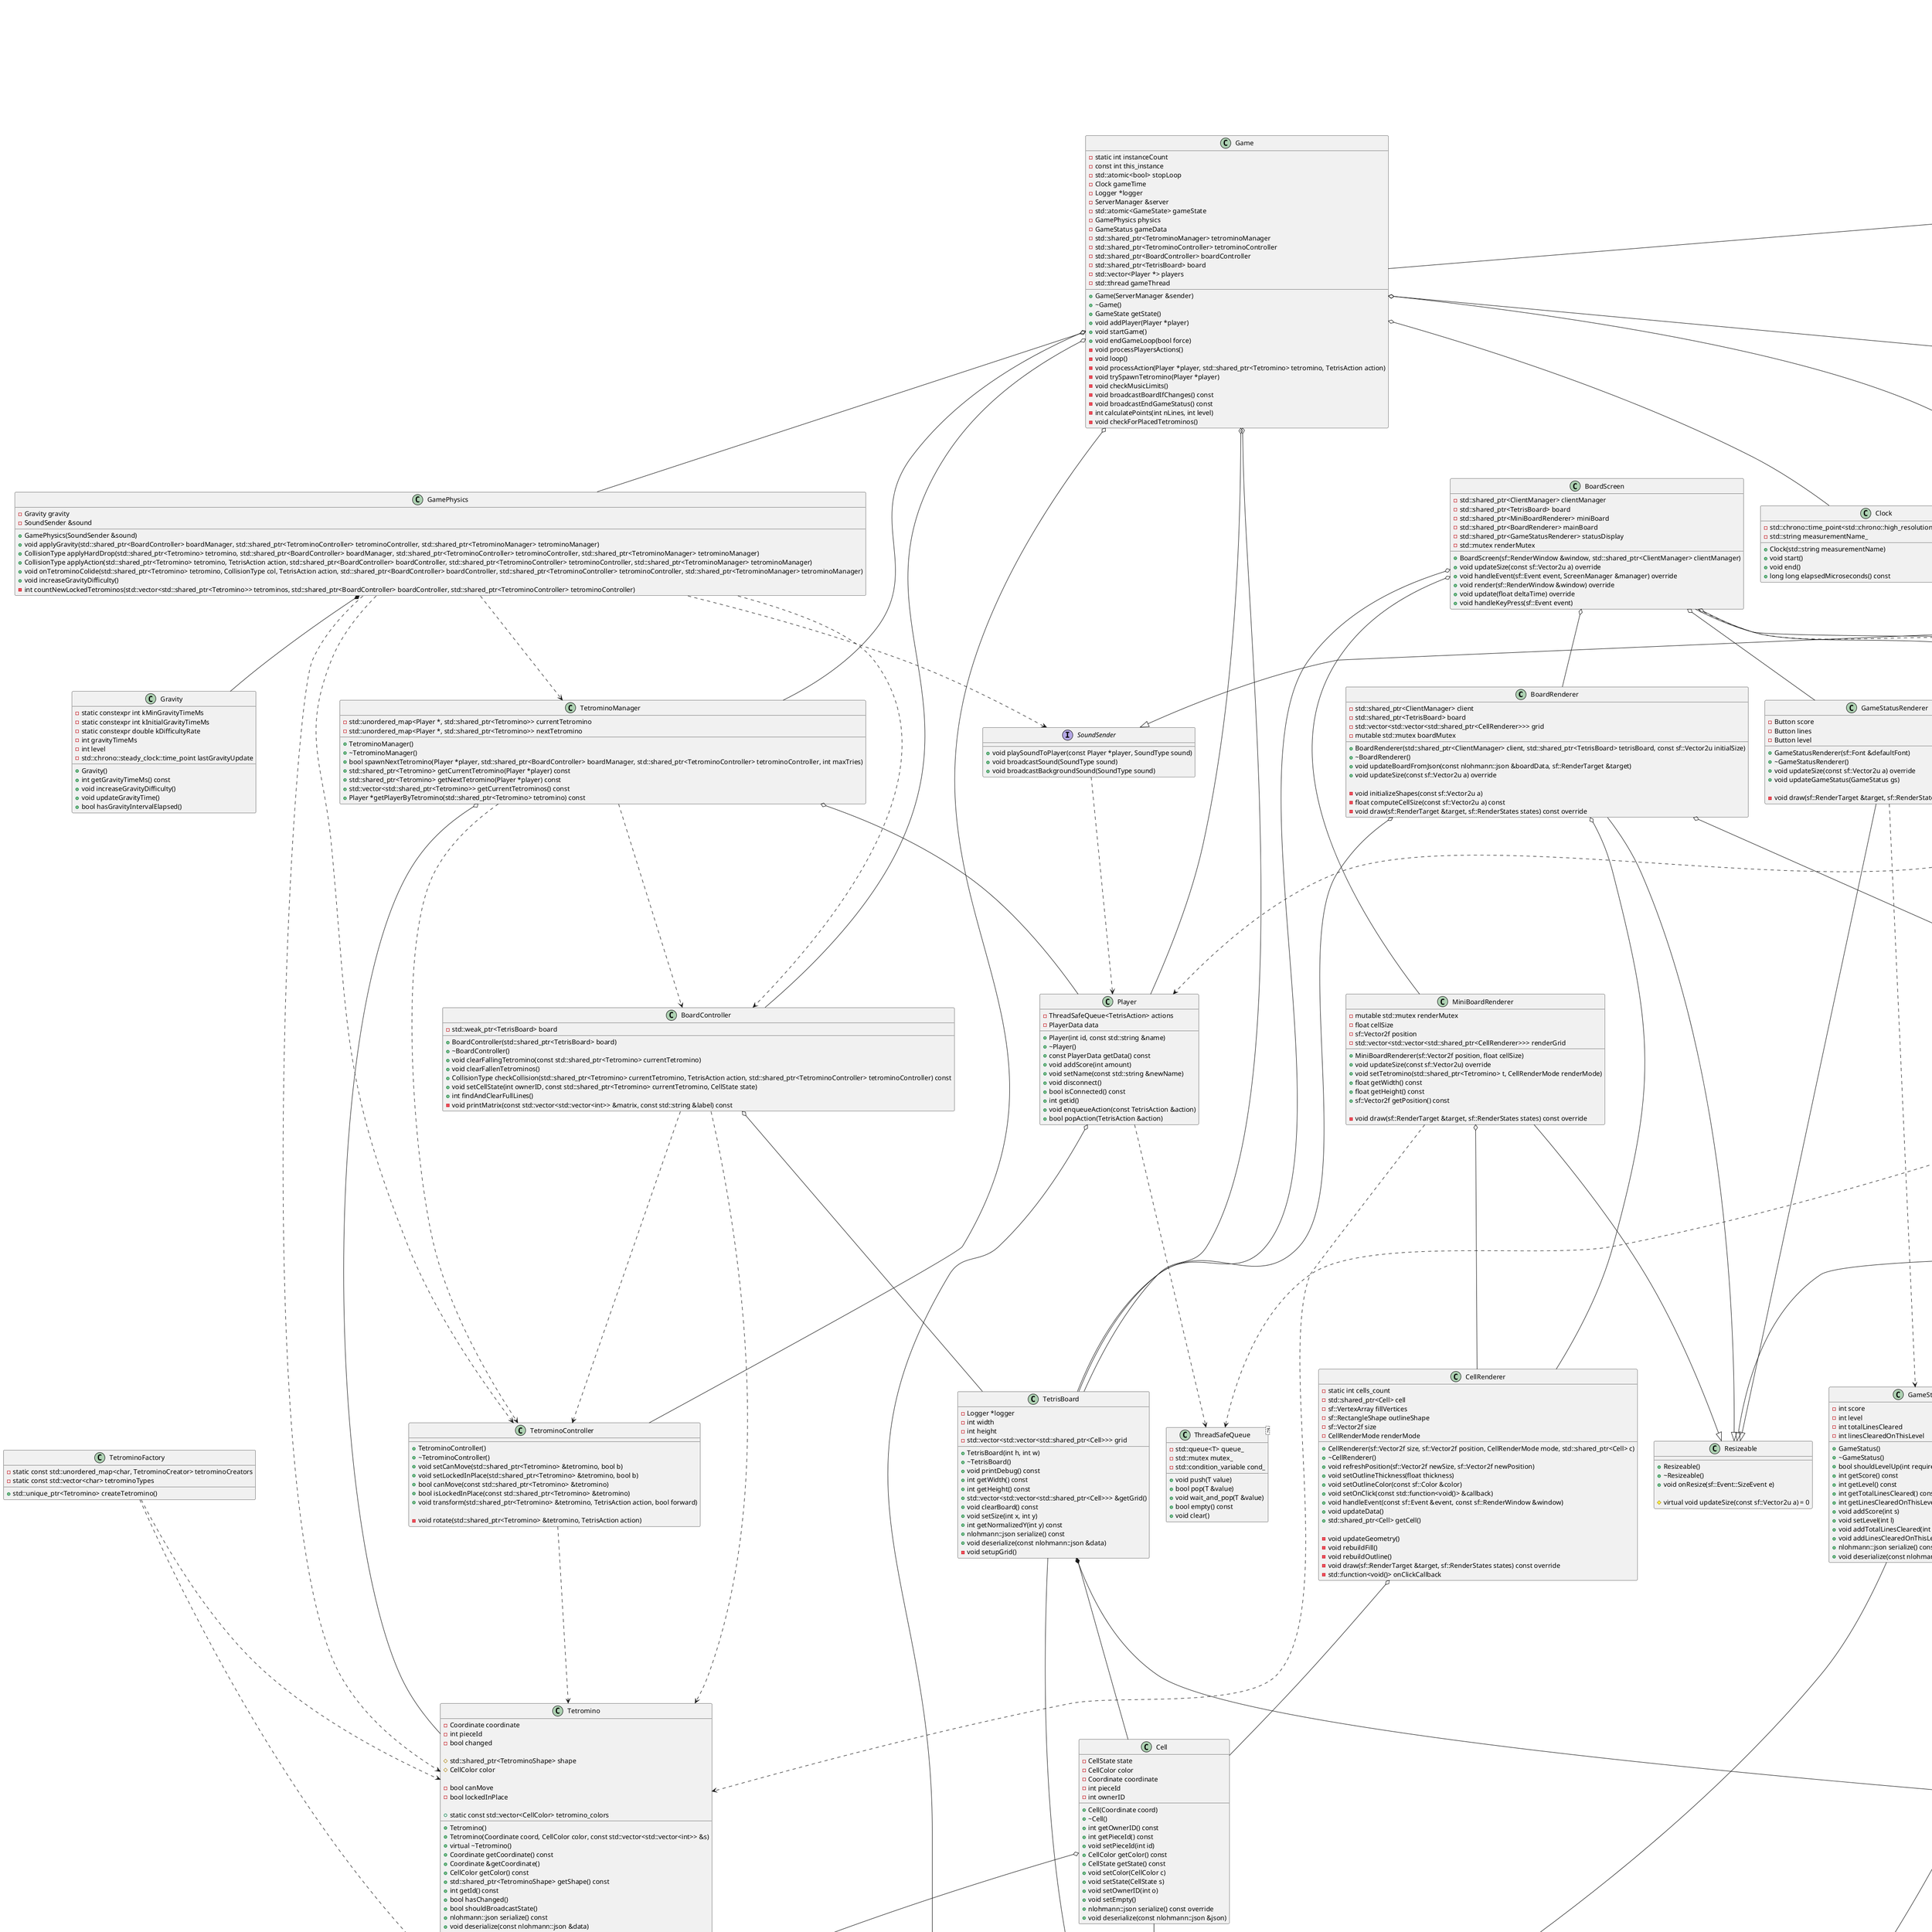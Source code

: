 @startuml

' ----------------------------------- Client -----------------------------------

class BoardRenderer {
    + BoardRenderer(std::shared_ptr<ClientManager> client, std::shared_ptr<TetrisBoard> tetrisBoard, const sf::Vector2u initialSize)
    + ~BoardRenderer()
    + void updateBoardFromJson(const nlohmann::json &boardData, sf::RenderTarget &target)
    + void updateSize(const sf::Vector2u a) override

    - void initializeShapes(const sf::Vector2u a)
    - float computeCellSize(const sf::Vector2u a) const
    - void draw(sf::RenderTarget &target, sf::RenderStates states) const override

    - std::shared_ptr<ClientManager> client
    - std::shared_ptr<TetrisBoard> board
    - std::vector<std::vector<std::shared_ptr<CellRenderer>>> grid
    - mutable std::mutex boardMutex
}

BoardRenderer --|> Resizeable
BoardRenderer o-- ClientManager
BoardRenderer o-- TetrisBoard
BoardRenderer o-- CellRenderer


class CellRenderer {
    + CellRenderer(sf::Vector2f size, sf::Vector2f position, CellRenderMode mode, std::shared_ptr<Cell> c)
    + ~CellRenderer()
    + void refreshPosition(sf::Vector2f newSize, sf::Vector2f newPosition)
    + void setOutlineThickness(float thickness)
    + void setOutlineColor(const sf::Color &color)
    + void setOnClick(const std::function<void()> &callback)
    + void handleEvent(const sf::Event &event, const sf::RenderWindow &window)
    + void updateData()
    + std::shared_ptr<Cell> getCell()

    - void updateGeometry()
    - void rebuildFill()
    - void rebuildOutline()
    - void draw(sf::RenderTarget &target, sf::RenderStates states) const override

    - static int cells_count
    - std::shared_ptr<Cell> cell
    - std::function<void()> onClickCallback
    - sf::VertexArray fillVertices
    - sf::RectangleShape outlineShape
    - sf::Vector2f size
    - CellRenderMode renderMode
}


CellRenderer o-- Cell

class GameStatusRenderer {
    + GameStatusRenderer(sf::Font &defaultFont)
    + ~GameStatusRenderer()
    + void updateSize(const sf::Vector2u a) override
    + void updateGameStatus(GameStatus gs)

    - void draw(sf::RenderTarget &target, sf::RenderStates states) const override
    - Button score
    - Button lines
    - Button level
}

GameStatusRenderer --|> Resizeable
GameStatusRenderer ..> GameStatus
GameStatusRenderer o-- Button


class MiniBoardRenderer {
    + MiniBoardRenderer(sf::Vector2f position, float cellSize)
    + void updateSize(const sf::Vector2u) override
    + void setTetromino(std::shared_ptr<Tetromino> t, CellRenderMode renderMode)
    + float getWidth() const
    + float getHeight() const
    + sf::Vector2f getPosition() const

    - void draw(sf::RenderTarget &target, sf::RenderStates states) const override
    - mutable std::mutex renderMutex
    - float cellSize
    - sf::Vector2f position
    - std::vector<std::vector<std::shared_ptr<CellRenderer>>> renderGrid
}

MiniBoardRenderer --|> Resizeable
MiniBoardRenderer o-- CellRenderer
MiniBoardRenderer ..> Tetromino

class BoardScreen {
    + BoardScreen(sf::RenderWindow &window, std::shared_ptr<ClientManager> clientManager)
    + void updateSize(const sf::Vector2u a) override
    + void handleEvent(sf::Event event, ScreenManager &manager) override
    + void render(sf::RenderWindow &window) override
    + void update(float deltaTime) override
    + void handleKeyPress(sf::Event event)

    - std::shared_ptr<ClientManager> clientManager
    - std::shared_ptr<TetrisBoard> board
    - std::shared_ptr<MiniBoardRenderer> miniBoard
    - std::shared_ptr<BoardRenderer> mainBoard
    - std::shared_ptr<GameStatusRenderer> statusDisplay
    - std::mutex renderMutex
}

BoardScreen --|> Screen
BoardScreen o-- ClientManager
BoardScreen o-- TetrisBoard
BoardScreen o-- MiniBoardRenderer
BoardScreen o-- BoardRenderer
BoardScreen o-- GameStatusRenderer
BoardScreen ..> ScreenManager

class EndGameScreen {
    + EndGameScreen(sf::RenderWindow &window, ScreenManager &screenManager, std::shared_ptr<ClientManager> clientManager)
    + ~EndGameScreen()
    + void handleEvent(sf::Event event, ScreenManager &manager) override
    + void update(float deltaTime) override
    + void render(sf::RenderWindow &window) override
    + void updateSize(const sf::Vector2u a) override

    - ScreenManager &screenManager
    - std::shared_ptr<ClientManager> client
    - EndGameData data
    - sf::Text title
    - sf::Text totalPoints
    - sf::Text gameTime
    - sf::Text linesRemoved
    - sf::Text finalLevel
    - std::vector<sf::Text> playerScores
    - Button quitButton
    - Button playAgainButton
    - bool hasFetchedData
}

EndGameScreen --|> Screen
EndGameScreen o-- ScreenManager
EndGameScreen o-- ClientManager
EndGameScreen o-- EndGameData
EndGameScreen o-- Button

class GameScreen {
    + GameScreen(sf::RenderWindow &window)
    + void handleEvent(sf::Event event, ScreenManager &manager) override
    + void update(float deltaTime) override
    + void render(sf::RenderWindow &window) override
    + void updateSize(const sf::Vector2u a) override

    - sf::Text gameText
}

GameScreen --|> Screen
GameScreen ..> ScreenManager


class LobbyScreen {
    + LobbyScreen(sf::RenderWindow &window, std::shared_ptr<ClientManager> clientManager)
    + void handleEvent(sf::Event event, ScreenManager &manager) override
    + void update(float deltaTime) override
    + void render(sf::RenderWindow &window) override
    + void initializeButtons()
    + void updateSize(const sf::Vector2u a) override

    - std::shared_ptr<Button> mainText
    - std::shared_ptr<Button> startGameText
    - std::shared_ptr<ClientManager> clientMan
    - const float circleRadius
    - const float padding
    - std::vector<Button> clickableTexts
}

LobbyScreen --|> Screen
LobbyScreen o-- Button
LobbyScreen o-- ClientManager
LobbyScreen ..> ScreenManager


class MenuScreen {
    + MenuScreen(sf::RenderWindow &window, ScreenManager &screenManager, std::shared_ptr<ClientManager> clientManager)
    + void handleEvent(sf::Event event, ScreenManager &manager) override
    + void update(float deltaTime) override
    + void render(sf::RenderWindow &window) override
    + void updateSize(const sf::Vector2u a) override

    - void initializeButtons()
    - ScreenManager &manager
    - std::shared_ptr<ClientManager> clientMan
    - std::shared_ptr<Button> titleText
    - std::shared_ptr<Button> connectText
    - std::shared_ptr<Button> quitText
}

MenuScreen --|> Screen
MenuScreen o-- Button
MenuScreen o-- ClientManager
MenuScreen o-- ScreenManager


class WaitingConnectionScreen {
    + WaitingConnectionScreen(sf::RenderWindow &window, ScreenManager &screenManager, std::shared_ptr<ClientManager> clientManager)
    + void handleEvent(sf::Event event, ScreenManager &manager) override
    + void update(float deltaTime) override
    + void render(sf::RenderWindow &window) override
    + void updateSize(const sf::Vector2u a)

    - Button titleText
    - Button backText
    - ScreenManager &screenMan
    - std::shared_ptr<ClientManager> clientMan
    - static constexpr float x_offset_screen
    - static constexpr float y_offset_screen
}

WaitingConnectionScreen --|> Screen
WaitingConnectionScreen o-- Button
WaitingConnectionScreen o-- ScreenManager
WaitingConnectionScreen o-- ClientManager

class AudioManager {
    + AudioManager()
    + ~AudioManager()
    + void playSound(SoundType type, bool loop)
    + void loadAllSounds()

    - void stopBackgroundMusic()
    - bool tryLoadSound(SoundType type, const std::string &filepath)

    - SoundType m_currentBackgroundSound
    - Logger *logger
    - std::map<SoundType, sf::SoundBuffer> m_soundBuffers
    - std::map<SoundType, sf::Sound> m_sounds
}

AudioManager o-- Logger

class Background {
    + Background(sf::RenderWindow &window, const std::string &atlasName, const std::string &tileName)
    + void resize(const sf::Vector2u &newSize)
    + void render(sf::RenderWindow &window)

    - sf::RectangleShape shape
    - sf::Texture *tileTexture
    - std::mutex mtx
}

Background ..> TextureLoader

class Button {
    + Button(const sf::Font &font, const std::string &str, sf::Color color, sf::Vector2f position, int fontSize)
    + void setOnClick(const std::function<void()> &callback)
    + void handleEvent(const sf::Event &event, sf::RenderWindow &window)
    + sf::FloatRect getBounds() const

    - std::function<void()> onClickCallback
}


class ClientManager {
    + ClientManager()
    + ~ClientManager()
    + const GameStatus &getGameData() const
    + void toggleDebug()
    + void on_receive_heartbeat()
    + void on_receive_score(const Packet &packet)
    + void on_receive_player_list(const Packet &packet)
    + void on_receive_game_screen(const Packet &packet)
    + void on_receive_end_screen(const Packet &packet)
    + void on_receive_next_tetromino(const Packet &packet)
    + void on_receive_player_id(const Packet &packet)
    + void on_receive_background_sound(const Packet &packet)
    + void TaskStartHeartbeat()
    + void TaskHeartbeat()
    + void TaskStopHeartbeat()
    + void connect(const std::string &serverAddress = "localhost", uint16_t port = 12345)
    + void disconnect()
    + bool IsConnected() const
    + PlayerList &getPlayerList()
    + bool hasBoard(nlohmann::json &board)
    + bool hasEndGameData(nlohmann::json &board)
    + void request_game_start()
    + void onPressKey(sf::Event::KeyEvent e)
    + int getMyID()
    + static void printMatrix(const std::vector<std::vector<int>> &matrix, const std::string &label)

    - bool debugEnabled
    - ENetPeer *serverPeer
    - std::atomic<bool> isConnected
    - PlayerData me
    - GameStatus score
    - PlayerList players
    - std::mutex nextTetrominoMutex
    - std::mutex getIDMutex
    - ThreadSafeQueue<nlohmann::json> boardBuffer
    - ThreadSafeQueue<nlohmann::json> endGameDataBuffer
    - std::thread ThreadHeartbeat
    - std::atomic<bool> HeartBeatRunningFlag
    - unsigned long last_heartbeat
    - ThreadSafeQueue<std::shared_ptr<Tetromino>> next_tetrominos
}

ClientManager --|> NetworkManager
ClientManager ..> GameStatus
ClientManager ..> PlayerData
ClientManager o-- PlayerList
ClientManager ..> ThreadSafeQueue
ClientManager ..> Packet

class Resizeable {
    + Resizeable()
    + ~Resizeable()
    + void onResize(sf::Event::SizeEvent e)
    
    # virtual void updateSize(const sf::Vector2u a) = 0
}

class Screen {
    + Screen(sf::RenderWindow &window)
    + ~Screen()
    + sf::Font &getDefaultFont()
    + void stop()
    + virtual void handleEvent(sf::Event event, ScreenManager &manager) = 0
    + virtual void update(float deltaTime) = 0
    + virtual void render(sf::RenderWindow &window) = 0
    + virtual void updateSize(const sf::Vector2u a) = 0

    # void setBackground(const std::string &atlasName, const std::string &tileName)
    # void resizeBackgound(const sf::Vector2u a)
    # void renderBackground()

    # std::atomic<bool> running
    # sf::Font defaultFont
    # sf::RenderWindow &window

    - std::unique_ptr<Background> background
}

Screen --|> Resizeable
Screen o-- Background
Screen ..> ScreenManager


class ScreenManager {
    + ScreenManager(sf::RenderWindow &window)
    + ~ScreenManager()
    + sf::RenderWindow &getWindow()
    + void quit()
    + void addScreen(const std::string &name, std::unique_ptr<Screen> screen)
    + void setActiveScreen(const std::string &name)
    + void handleEvent(sf::Event event)
    + void update(float deltaTime)
    + void render(sf::RenderWindow &window)
    + void startThread()
    + void stopThread()

    - sf::RenderWindow &window
    - std::map<std::string, std::unique_ptr<Screen>> screens
    - Screen *activeScreen
    - std::thread screenThread
    - std::mutex mtx
    - std::condition_variable cv
    - std::atomic<bool> threadRunning
}

ScreenManager o-- Screen

class TextureLoader {
    + static TextureLoader &getInstance()
    + sf::Texture &getTexture(const std::string &name, const std::string &filePath)
    + sf::Texture &getTile(const std::string &atlasName, const std::string &tileName, const sf::IntRect &tileRect)
    + void clear()

    - TextureLoader()
    - ~TextureLoader()
    - TextureLoader(const TextureLoader &) = delete
    - TextureLoader &operator=(const TextureLoader &) = delete
    - sf::Image getTileImage(const sf::Texture &atlas, const sf::IntRect &tileRect)

    - std::map<std::string, std::string> atlasFilePaths
    - std::map<std::string, sf::Texture> textures
    - std::mutex mtx
}

' ----------------------------------- Common -----------------------------------

class ISerializable {
    +virtual ~ISerializable()
    +virtual nlohmann::json serialize() const
    +virtual void deserialize(const nlohmann::json &data)
}

' class nlohmann::json {
    
' }

class Cell {

    -CellState state
    -CellColor color
    -Coordinate coordinate
    -int pieceId
    -int ownerID

    +Cell(Coordinate coord)
    +~Cell()
    +int getOwnerID() const
    +int getPieceId() const
    +void setPieceId(int id)
    +CellColor getColor() const
    +CellState getState() const
    +void setColor(CellColor c)
    +void setState(CellState s)
    +void setOwnerID(int o)
    +void setEmpty()
    +nlohmann::json serialize() const override
    +void deserialize(const nlohmann::json &json)
}

Cell --|> ISerializable 
Cell o-- Coordinate

class Clock {
    + Clock(std::string measurementName)
    + void start()
    + void end()
    + long long elapsedMicroseconds() const

    - std::chrono::time_point<std::chrono::high_resolution_clock> startTime_
    - std::string measurementName_
}

class Coordinate {
    + Coordinate()
    + Coordinate(int xVal, int yVal)
    + int getX()
    + int getY()
    + void addX(int x)
    + void addY(int y)
    + void setX(int x)
    + void setY(int y)
    + nlohmann::json serialize() const
    + void deserialize(const nlohmann::json &json)

    - int x
    - int y
}

Coordinate --|> ISerializable
' Coordinate ..> nlohmann::json

class EndGameData {
    + int totalPoints
    + int gameTime
    + int linesRemoved
    + int finalLevel
    + std::vector<PlayerData> players
    + nlohmann::json serialize() const
    + void deserialize(const nlohmann::json &data)
}

EndGameData --|> ISerializable 
EndGameData o-- PlayerData
' EndGameData ..> nlohmann::json

class GameStatus {
    + GameStatus()
    + ~GameStatus()
    + bool shouldLevelUp(int requiredLinesForLevelUp = 10)
    + int getScore() const
    + int getLevel() const
    + int getTotalLinesCleared() const
    + int getLinesClearedOnThisLevel() const
    + void addScore(int s)
    + void setLevel(int l)
    + void addTotalLinesCleared(int t)
    + void addLinesClearedOnThisLevel(int c)
    + nlohmann::json serialize() const
    + void deserialize(const nlohmann::json &json)

    - int score
    - int level
    - int totalLinesCleared
    - int linesClearedOnThisLevel
}

GameStatus --|> ISerializable
' GameStatus ..> nlohmann::json


class Logger {
    + Logger(std::string name)
    + ~Logger()
    + void console_log(const std::string &msg) const
    - std::string className
}

class NetworkManager {
    + const int network_frequency
    + static const int version
    + NetworkManager()
    + ~NetworkManager()
    + void registerListener(PacketType, std::function<void(const Packet &)>)
    + bool isRunning() const
    + std::string uint32_to_ipv4(uint32_t ip_addr)
    + ENetHost *getHost()
    + std::vector<ENetPeer *> getPeers()
    + void sendPacket(const Packet &)
    + void broadcastPacket(const Packet &)

    # Logger *logger
    # ENetHost *host
    # Packet parsePacket(const ENetPacket *enetPacket, ENetPeer *sourcePeer)
    # void handlePacket(Packet &packet, ENetPeer *peer)
    # virtual void onPeerConnect(ENetPeer *peer) = 0
    # virtual void onPeerDisconnect(ENetPeer *peer) = 0
    # void TaskStartNetwork()
    # void TaskStopNetwork()

    - std::unordered_map<uint8_t, std::function<void(const Packet &)>> listeners
    - std::queue<Packet> outgoingPackets
    - std::queue<Packet> incomingPackets
    - std::mutex outgoingMutex
    - std::mutex incomingMutex
    - std::condition_variable outgoingCondition
    - std::condition_variable incomingCondition
    - std::thread networkThread
    - std::thread sendThread
    - std::thread receiveThread
    - std::atomic<bool> mainTask
    - std::atomic<bool> sending
    - std::atomic<bool> receiving

    - void processENetEvent(ENetEvent &event)
    - void processIncomingPackets()
    - void sendOutgoingPackets()
    - ENetPacket *createENetPacket(const Packet &packet)
    - void TaskNetwork()
    - void TaskSend()
    - void TaskReceive()
}

NetworkManager o-- Logger
NetworkManager o-- Packet
' NetworkManager ..> nlohmann::json

class Packet {
    + Packet(PacketType t, ENetPeer *dest = nullptr)
    + Packet(PacketType t, const std::vector<uint8_t> &d, ENetPeer *dest = nullptr)
    + Packet(PacketType t, int i, ENetPeer *dest = nullptr)
    + Packet(PacketType t, const ISerializable &serializable, ENetPeer *dest = nullptr)
    + std::vector<uint8_t> toRawPacket() const
    + void setENetPeer(ENetPeer *p)
    + const std::vector<uint8_t> &getData() const
    + nlohmann::json getPayloadAsJson() const
    + PacketType getType() const
    + ENetPeer *getPeer() const

    - PacketType type
    - std::vector<uint8_t> data
    - ENetPeer *peer
}

' Packet ..> nlohmann::json

class PlayerData extends ISerializable {
    + nlohmann::json serialize() const
    + void deserialize(const nlohmann::json &data)

    - std::string playerName
    - int id
    - int score
    - bool isConnected
}

class PlayerList {
    + PlayerList()
    + ~PlayerList()
    + nlohmann::json serialize() const
    + void deserialize(const nlohmann::json &data)
    + const std::vector<PlayerData> &getPlayers() const
    + void clearPlayers()
    + void addPlayer(const PlayerData &player)
    + void removePlayer(const PlayerData &player)

    - std::vector<PlayerData> players
}

PlayerList --|> ISerializable
PlayerList o-- PlayerData

class TetrisBoard {
    + TetrisBoard(int h, int w)
    + ~TetrisBoard()
    + void printDebug() const
    + int getWidth() const
    + int getHeight() const
    + std::vector<std::vector<std::shared_ptr<Cell>>> &getGrid()
    + void clearBoard() const
    + void setSize(int x, int y)
    + int getNormalizedY(int y) const
    + nlohmann::json serialize() const
    + void deserialize(const nlohmann::json &data)

    - Logger *logger
    - int width
    - int height
    - std::vector<std::vector<std::shared_ptr<Cell>>> grid
    - void setupGrid()
}

TetrisBoard --|> ISerializable
TetrisBoard *-- Cell
TetrisBoard o-- Logger

class Tetromino {
    + Tetromino()
    + Tetromino(Coordinate coord, CellColor color, const std::vector<std::vector<int>> &s)
    + virtual ~Tetromino()
    + Coordinate getCoordinate() const
    + Coordinate &getCoordinate()
    + CellColor getColor() const
    + std::shared_ptr<TetrominoShape> getShape() const
    + int getId() const
    + bool hasChanged()
    + bool shouldBroadcastState()
    + nlohmann::json serialize() const
    + void deserialize(const nlohmann::json &data)

    - Coordinate coordinate
    - int pieceId
    - bool changed
    - void setShape(std::vector<std::vector<int>> &s)
    - void setCoordinate(Coordinate &coord)
    - void setChanged(bool c)

    # std::shared_ptr<TetrominoShape> shape
    # CellColor color

    - bool canMove
    - bool lockedInPlace

    + static const std::vector<CellColor> tetromino_colors
}

Tetromino --|> ISerializable
Tetromino *-- Coordinate
Tetromino o-- TetrominoShape

class TetrominoShape {
    + TetrominoShape()
    + TetrominoShape(const std::vector<std::vector<int>> &shape)
    + const std::vector<std::vector<int>> &getShape() const
    + void setShape(const std::vector<std::vector<int>> &newShape)
    + nlohmann::json serialize() const
    + void deserialize(const nlohmann::json &data)
    + void invertShape()

    - std::vector<std::vector<int>> shape
}

TetrominoShape --|> ISerializable


class ThreadSafeQueue <T>{
    + void push(T value)
    + bool pop(T &value)
    + void wait_and_pop(T &value)
    + bool empty() const
    + void clear()

    - std::queue<T> queue_
    - std::mutex mutex_
    - std::condition_variable cond_
}

' ----------------------------------- Server  ----------------------------------- 

class BoardController {
    + BoardController(std::shared_ptr<TetrisBoard> board)
    + ~BoardController()
    + void clearFallingTetromino(const std::shared_ptr<Tetromino> currentTetromino)
    + void clearFallenTetrominos()
    + CollisionType checkCollision(std::shared_ptr<Tetromino> currentTetromino, TetrisAction action, std::shared_ptr<TetrominoController> tetrominoController) const
    + void setCellState(int ownerID, const std::shared_ptr<Tetromino> currentTetromino, CellState state)
    + int findAndClearFullLines()

    - std::weak_ptr<TetrisBoard> board
    - void printMatrix(const std::vector<std::vector<int>> &matrix, const std::string &label) const
}

BoardController o-- TetrisBoard
BoardController ..> Tetromino
BoardController ..> TetrominoController

class Game {
    + Game(ServerManager &sender)
    + ~Game()
    + GameState getState()
    + void addPlayer(Player *player)
    + void startGame()
    + void endGameLoop(bool force)

    - static int instanceCount
    - const int this_instance
    - std::atomic<bool> stopLoop
    - Clock gameTime
    - Logger *logger
    - ServerManager &server
    - std::atomic<GameState> gameState
    - GamePhysics physics
    - GameStatus gameData
    - std::shared_ptr<TetrominoManager> tetrominoManager
    - std::shared_ptr<TetrominoController> tetrominoController
    - std::shared_ptr<BoardController> boardController
    - std::shared_ptr<TetrisBoard> board
    - std::vector<Player *> players
    - void processPlayersActions()
    - void loop()
    - void processAction(Player *player, std::shared_ptr<Tetromino> tetromino, TetrisAction action)
    - void trySpawnTetromino(Player *player)
    - void checkMusicLimits()
    - void broadcastBoardIfChanges() const
    - void broadcastEndGameStatus() const
    - int calculatePoints(int nLines, int level)
    - void checkForPlacedTetrominos()
    - std::thread gameThread
}

Game o-- ServerManager
Game o-- Logger
Game o-- Clock
Game o-- GamePhysics
Game o-- TetrisBoard
Game o-- BoardController
Game o-- TetrominoManager
Game o-- TetrominoController
Game o-- Player


class GameManager {
    + GameManager(ServerManager &server)
    + ~GameManager()
    + void StartGameListener(const Packet &)
    + void restart()
    + void endGame()
    + void start()

    - Logger *logger
    - ServerManager &server
    - Game *game
}

GameManager o-- ServerManager
GameManager o-- Logger
GameManager o-- Game
GameManager ..> Packet

class Gravity {
    + Gravity()
    + int getGravityTimeMs() const
    + void increaseGravityDifficulty()
    + void updateGravityTime()
    + bool hasGravityIntervalElapsed()

    - static constexpr int kMinGravityTimeMs
    - static constexpr int kInitialGravityTimeMs
    - static constexpr double kDifficultyRate
    - int gravityTimeMs
    - int level
    - std::chrono::steady_clock::time_point lastGravityUpdate
}

class GamePhysics {
    + GamePhysics(SoundSender &sound)
    + void applyGravity(std::shared_ptr<BoardController> boardManager, std::shared_ptr<TetrominoController> tetrominoController, std::shared_ptr<TetrominoManager> tetrominoManager)
    + CollisionType applyHardDrop(std::shared_ptr<Tetromino> tetromino, std::shared_ptr<BoardController> boardManager, std::shared_ptr<TetrominoController> tetrominoController, std::shared_ptr<TetrominoManager> tetrominoManager)
    + CollisionType applyAction(std::shared_ptr<Tetromino> tetromino, TetrisAction action, std::shared_ptr<BoardController> boardController, std::shared_ptr<TetrominoController> tetrominoController, std::shared_ptr<TetrominoManager> tetrominoManager)
    + void onTetrominoColide(std::shared_ptr<Tetromino> tetromino, CollisionType col, TetrisAction action, std::shared_ptr<BoardController> boardController, std::shared_ptr<TetrominoController> tetrominoController, std::shared_ptr<TetrominoManager> tetrominoManager)
    + void increaseGravityDifficulty()

    - Gravity gravity
    - SoundSender &sound
    - int countNewLockedTetrominos(std::vector<std::shared_ptr<Tetromino>> tetrominos, std::shared_ptr<BoardController> boardController, std::shared_ptr<TetrominoController> tetrominoController)
}

GamePhysics *-- Gravity
GamePhysics ..> BoardController
GamePhysics ..> TetrominoController
GamePhysics ..> TetrominoManager
GamePhysics ..> Tetromino
GamePhysics ..> SoundSender


class TetrominoController {
    + TetrominoController()
    + ~TetrominoController()
    + void setCanMove(std::shared_ptr<Tetromino> &tetromino, bool b)
    + void setLockedInPlace(std::shared_ptr<Tetromino> &tetromino, bool b)
    + bool canMove(const std::shared_ptr<Tetromino> &tetromino)
    + bool isLockedInPlace(const std::shared_ptr<Tetromino> &tetromino)
    + void transform(std::shared_ptr<Tetromino> &tetromino, TetrisAction action, bool forward)

    - void rotate(std::shared_ptr<Tetromino> &tetromino, TetrisAction action)
}

TetrominoController ..> Tetromino


class TetrominoFactory {
    + std::unique_ptr<Tetromino> createTetromino()

    - static const std::unordered_map<char, TetrominoCreator> tetrominoCreators
    - static const std::vector<char> tetrominoTypes
}

TetrominoFactory ..> Tetromino
TetrominoFactory ..> Coordinate

class TetrominoManager {
    + TetrominoManager()
    + ~TetrominoManager()
    + bool spawnNextTetromino(Player *player, std::shared_ptr<BoardController> boardManager, std::shared_ptr<TetrominoController> tetrominoController, int maxTries)
    + std::shared_ptr<Tetromino> getCurrentTetromino(Player *player) const
    + std::shared_ptr<Tetromino> getNextTetromino(Player *player) const
    + std::vector<std::shared_ptr<Tetromino>> getCurrentTetrominos() const
    + Player *getPlayerByTetromino(std::shared_ptr<Tetromino> tetromino) const

    - std::unordered_map<Player *, std::shared_ptr<Tetromino>> currentTetromino
    - std::unordered_map<Player *, std::shared_ptr<Tetromino>> nextTetromino
}

TetrominoManager o-- Player
TetrominoManager o-- Tetromino
TetrominoManager ..> BoardController
TetrominoManager ..> TetrominoController

class Player {
    + Player(int id, const std::string &name)
    + ~Player()
    + const PlayerData getData() const
    + void addScore(int amount)
    + void setName(const std::string &newName)
    + void disconnect()
    + bool isConnected() const
    + int getid()
    + void enqueueAction(const TetrisAction &action)
    + bool popAction(TetrisAction &action)

    - ThreadSafeQueue<TetrisAction> actions
    - PlayerData data
}

Player o-- PlayerData
Player ..> ThreadSafeQueue


class ServerManager {
    + ServerManager(uint16_t port = 12345)
    + ~ServerManager()
    + void stop()
    + void broadcastSound(SoundType soundType) override
    + void playSoundToPlayer(const Player *player, SoundType soundType) override
    + void broadcastBackgroundSound(SoundType sound) override
    + void broadcast_starting_game()
    + ENetPeer *getEnetPeerByPlayer(const Player *player)
    + static Player *getPlayerFromPacket(const Packet &packet)
    + std::vector<Player *> getPlayers()

    - int getNextAvailableid()
    - void broadcastPlayerList()
    - void createPlayerAndLink(ENetPeer *peer)
    - PlayerList players

    # void onPeerConnect(ENetPeer *peer) override
    # void onPeerDisconnect(ENetPeer *peer) override
}

ServerManager --|> NetworkManager
ServerManager --|> SoundSender
ServerManager o-- PlayerList
ServerManager ..> Packet
ServerManager ..> Player

interface SoundSender {
    + void playSoundToPlayer(const Player *player, SoundType sound)
    + void broadcastSound(SoundType sound)
    + void broadcastBackgroundSound(SoundType sound)
}

SoundSender ..> Player


@enduml